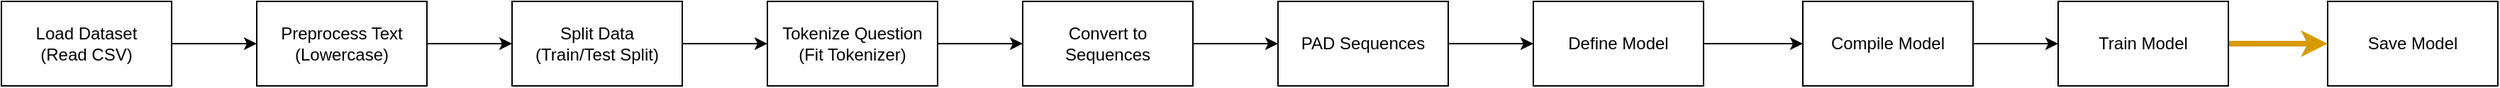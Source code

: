 <mxfile version="24.7.4">
  <diagram name="Page-1" id="74e2e168-ea6b-b213-b513-2b3c1d86103e">
    <mxGraphModel dx="1089" dy="591" grid="1" gridSize="10" guides="1" tooltips="1" connect="1" arrows="1" fold="1" page="1" pageScale="1" pageWidth="1100" pageHeight="850" background="none" math="0" shadow="0">
      <root>
        <mxCell id="0" />
        <mxCell id="1" parent="0" />
        <mxCell id="6b8x8zim-0j2-3DaxT7R-2" style="edgeStyle=orthogonalEdgeStyle;rounded=0;orthogonalLoop=1;jettySize=auto;html=1;exitX=1;exitY=0.5;exitDx=0;exitDy=0;entryX=0;entryY=0.5;entryDx=0;entryDy=0;" edge="1" parent="1" source="HkAPY2OzGjloJBx6eBI7-1" target="HkAPY2OzGjloJBx6eBI7-2">
          <mxGeometry relative="1" as="geometry" />
        </mxCell>
        <mxCell id="HkAPY2OzGjloJBx6eBI7-1" value="Load Dataset&lt;div&gt;(Read CSV)&lt;/div&gt;" style="rounded=0;whiteSpace=wrap;html=1;" parent="1" vertex="1">
          <mxGeometry x="10" y="160" width="120" height="60" as="geometry" />
        </mxCell>
        <mxCell id="6b8x8zim-0j2-3DaxT7R-4" value="" style="edgeStyle=orthogonalEdgeStyle;rounded=0;orthogonalLoop=1;jettySize=auto;html=1;" edge="1" parent="1" source="HkAPY2OzGjloJBx6eBI7-2" target="HkAPY2OzGjloJBx6eBI7-3">
          <mxGeometry relative="1" as="geometry" />
        </mxCell>
        <mxCell id="HkAPY2OzGjloJBx6eBI7-2" value="Preprocess Text&lt;div&gt;(Lowercase)&lt;/div&gt;" style="rounded=0;whiteSpace=wrap;html=1;" parent="1" vertex="1">
          <mxGeometry x="190" y="160" width="120" height="60" as="geometry" />
        </mxCell>
        <mxCell id="6b8x8zim-0j2-3DaxT7R-5" value="" style="edgeStyle=orthogonalEdgeStyle;rounded=0;orthogonalLoop=1;jettySize=auto;html=1;" edge="1" parent="1" source="HkAPY2OzGjloJBx6eBI7-3" target="HkAPY2OzGjloJBx6eBI7-4">
          <mxGeometry relative="1" as="geometry" />
        </mxCell>
        <mxCell id="HkAPY2OzGjloJBx6eBI7-3" value="Split Data&lt;div&gt;(Train/Test Split)&lt;/div&gt;" style="rounded=0;whiteSpace=wrap;html=1;" parent="1" vertex="1">
          <mxGeometry x="370" y="160" width="120" height="60" as="geometry" />
        </mxCell>
        <mxCell id="6b8x8zim-0j2-3DaxT7R-6" value="" style="edgeStyle=orthogonalEdgeStyle;rounded=0;orthogonalLoop=1;jettySize=auto;html=1;" edge="1" parent="1" source="HkAPY2OzGjloJBx6eBI7-4" target="HkAPY2OzGjloJBx6eBI7-5">
          <mxGeometry relative="1" as="geometry" />
        </mxCell>
        <mxCell id="HkAPY2OzGjloJBx6eBI7-4" value="Tokenize Question&lt;div&gt;(Fit Tokenizer)&lt;/div&gt;" style="rounded=0;whiteSpace=wrap;html=1;" parent="1" vertex="1">
          <mxGeometry x="550" y="160" width="120" height="60" as="geometry" />
        </mxCell>
        <mxCell id="6b8x8zim-0j2-3DaxT7R-7" value="" style="edgeStyle=orthogonalEdgeStyle;rounded=0;orthogonalLoop=1;jettySize=auto;html=1;" edge="1" parent="1" source="HkAPY2OzGjloJBx6eBI7-5" target="HkAPY2OzGjloJBx6eBI7-6">
          <mxGeometry relative="1" as="geometry" />
        </mxCell>
        <mxCell id="HkAPY2OzGjloJBx6eBI7-5" value="Convert to Sequences" style="rounded=0;whiteSpace=wrap;html=1;" parent="1" vertex="1">
          <mxGeometry x="730" y="160" width="120" height="60" as="geometry" />
        </mxCell>
        <mxCell id="6b8x8zim-0j2-3DaxT7R-8" value="" style="edgeStyle=orthogonalEdgeStyle;rounded=0;orthogonalLoop=1;jettySize=auto;html=1;" edge="1" parent="1" source="HkAPY2OzGjloJBx6eBI7-6" target="HkAPY2OzGjloJBx6eBI7-7">
          <mxGeometry relative="1" as="geometry" />
        </mxCell>
        <mxCell id="HkAPY2OzGjloJBx6eBI7-6" value="PAD Sequences" style="rounded=0;whiteSpace=wrap;html=1;" parent="1" vertex="1">
          <mxGeometry x="910" y="160" width="120" height="60" as="geometry" />
        </mxCell>
        <mxCell id="6b8x8zim-0j2-3DaxT7R-9" value="" style="edgeStyle=orthogonalEdgeStyle;rounded=0;orthogonalLoop=1;jettySize=auto;html=1;" edge="1" parent="1" source="HkAPY2OzGjloJBx6eBI7-7" target="HkAPY2OzGjloJBx6eBI7-8">
          <mxGeometry relative="1" as="geometry" />
        </mxCell>
        <mxCell id="HkAPY2OzGjloJBx6eBI7-7" value="Define Model" style="rounded=0;whiteSpace=wrap;html=1;" parent="1" vertex="1">
          <mxGeometry x="1090" y="160" width="120" height="60" as="geometry" />
        </mxCell>
        <mxCell id="6b8x8zim-0j2-3DaxT7R-10" value="" style="edgeStyle=orthogonalEdgeStyle;rounded=0;orthogonalLoop=1;jettySize=auto;html=1;" edge="1" parent="1" source="HkAPY2OzGjloJBx6eBI7-8" target="HkAPY2OzGjloJBx6eBI7-9">
          <mxGeometry relative="1" as="geometry" />
        </mxCell>
        <mxCell id="HkAPY2OzGjloJBx6eBI7-8" value="Compile Model" style="rounded=0;whiteSpace=wrap;html=1;" parent="1" vertex="1">
          <mxGeometry x="1280" y="160" width="120" height="60" as="geometry" />
        </mxCell>
        <mxCell id="6b8x8zim-0j2-3DaxT7R-11" value="" style="edgeStyle=orthogonalEdgeStyle;rounded=0;orthogonalLoop=1;jettySize=auto;html=1;fillColor=#ffcd28;strokeColor=#d79b00;gradientColor=#ffa500;strokeWidth=4;" edge="1" parent="1" source="HkAPY2OzGjloJBx6eBI7-9" target="HkAPY2OzGjloJBx6eBI7-10">
          <mxGeometry relative="1" as="geometry" />
        </mxCell>
        <mxCell id="HkAPY2OzGjloJBx6eBI7-9" value="Train Model" style="rounded=0;whiteSpace=wrap;html=1;" parent="1" vertex="1">
          <mxGeometry x="1460" y="160" width="120" height="60" as="geometry" />
        </mxCell>
        <mxCell id="HkAPY2OzGjloJBx6eBI7-10" value="Save Model" style="rounded=0;whiteSpace=wrap;html=1;" parent="1" vertex="1">
          <mxGeometry x="1650" y="160" width="120" height="60" as="geometry" />
        </mxCell>
      </root>
    </mxGraphModel>
  </diagram>
</mxfile>
